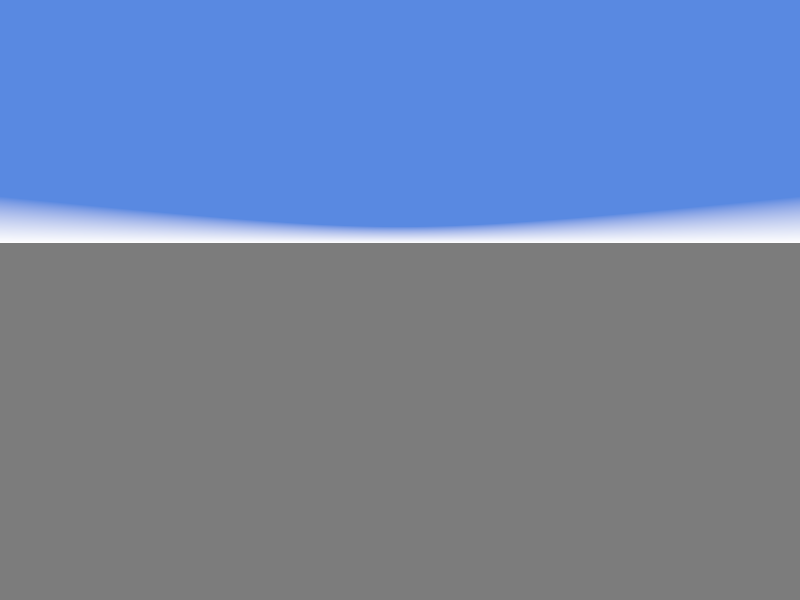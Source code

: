 // POV-Ray 3.6 / 3.7 Scene File "water.pov"

// adapted from canoe.pov

#version 3.6; // 3.7;
#global_settings{ assumed_gamma 1.0 }
#default{ finish{ ambient 0.1 diffuse 0.9 }}

#include "colors.inc"
#include "textures.inc"

// camera -----------------------------------------------------------
#declare cam0 = camera { perspective angle 142
                         location  < 0.0 , 5.47 , -13.0>
                         right     x*image_width/image_height
                         look_at   <0.42 , 0.13137 , 0.0> }
camera{ cam0 }
// sun ---------------------------------------------------------------
light_source{ < 1500,2500,-2500 > color rgb<0,0,0.13> }
// sky ---------------------------------------------------------------

// sphere{<0,0,0>,1 hollow
//     texture{ pigment{gradient <0,0,0.13>
//                     color_map{[0.0 color Black  ]
//                               [0.01 color SkyBlue*13]
//                               [0.7 color rgb<0,0,0.7>] }
//                     quick_color White }
//             finish { ambient 1 diffuse 0.42 phong 0.13 }
//            }
//     scale 10000 }


   sky_sphere{
    pigment{ gradient <0,1,0>
             color_map{
             [0.0 color rgb<1,1,1>        ]
             [0.1 color rgb<0.1,0.25,0.75>]
             [1.0 color rgb<0.1,0.25,0.75>]}
           } // end pigment
    } // end of sky_sphere -----------------

//------------------------------------------------------- the Water ----
difference{
plane{ <0,1,0>, 0 }

   texture{ Polished_Chrome

      normal{ bozo 1.113
         scale <2.0,1,0.3>*0.20
         rotate<0,10,0>
         turbulence 0.9
         translate<0,0,-2>
       }


//                normal {  bumps 0.97 // crackle 1.1
//                          scale 5
//                          turbulence 1 translate<0,0,3.13>}


                    finish { ambient 0 diffuse 0.5 reflection 0.42 } }
          }// end of difference

//------------------------------------------------------------------- end
